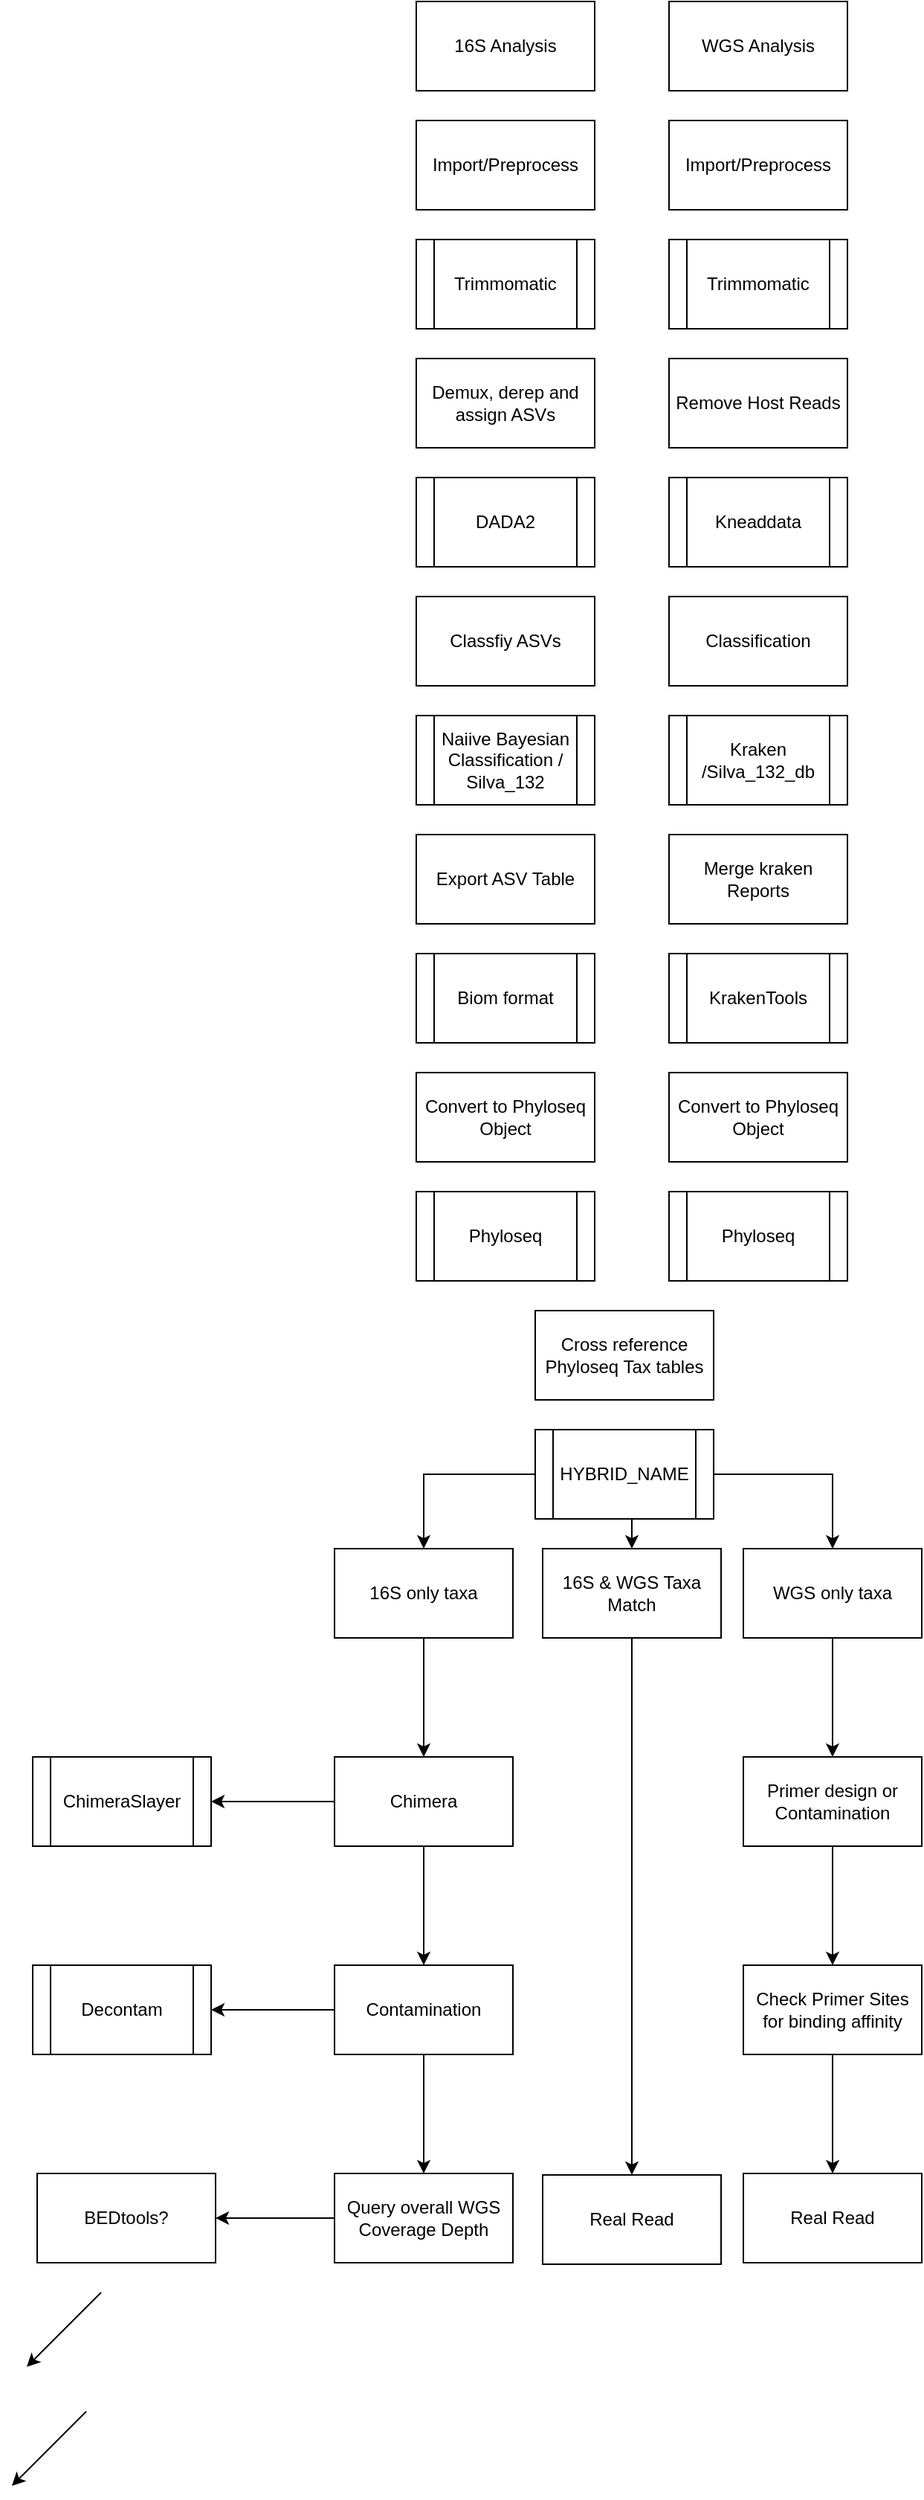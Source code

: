 <mxfile version="12.3.3" type="github" pages="1">
  <diagram id="aIfodTEEhpYNLTLujZq8" name="Page-1">
    <mxGraphModel dx="1662" dy="763" grid="1" gridSize="10" guides="1" tooltips="1" connect="1" arrows="1" fold="1" page="1" pageScale="1" pageWidth="850" pageHeight="1100" math="0" shadow="0">
      <root>
        <mxCell id="0"/>
        <mxCell id="1" parent="0"/>
        <mxCell id="z1Qga7K4hBXqa47U3bRo-19" value="Import/Preprocess" style="rounded=0;whiteSpace=wrap;html=1;" parent="1" vertex="1">
          <mxGeometry x="282" y="80" width="120" height="60" as="geometry"/>
        </mxCell>
        <mxCell id="z1Qga7K4hBXqa47U3bRo-21" value="Trimmomatic" style="shape=process;whiteSpace=wrap;html=1;backgroundOutline=1;" parent="1" vertex="1">
          <mxGeometry x="282" y="160" width="120" height="60" as="geometry"/>
        </mxCell>
        <mxCell id="z1Qga7K4hBXqa47U3bRo-22" value="Demux, derep and assign ASVs" style="rounded=0;whiteSpace=wrap;html=1;" parent="1" vertex="1">
          <mxGeometry x="282" y="240" width="120" height="60" as="geometry"/>
        </mxCell>
        <mxCell id="z1Qga7K4hBXqa47U3bRo-24" value="DADA2" style="shape=process;whiteSpace=wrap;html=1;backgroundOutline=1;" parent="1" vertex="1">
          <mxGeometry x="282" y="320" width="120" height="60" as="geometry"/>
        </mxCell>
        <mxCell id="z1Qga7K4hBXqa47U3bRo-25" value="Classfiy ASVs" style="rounded=0;whiteSpace=wrap;html=1;" parent="1" vertex="1">
          <mxGeometry x="282" y="400" width="120" height="60" as="geometry"/>
        </mxCell>
        <mxCell id="z1Qga7K4hBXqa47U3bRo-26" value="Naiive Bayesian Classification / Silva_132" style="shape=process;whiteSpace=wrap;html=1;backgroundOutline=1;" parent="1" vertex="1">
          <mxGeometry x="282" y="480" width="120" height="60" as="geometry"/>
        </mxCell>
        <mxCell id="z1Qga7K4hBXqa47U3bRo-27" value="Export ASV Table" style="rounded=0;whiteSpace=wrap;html=1;" parent="1" vertex="1">
          <mxGeometry x="282" y="560" width="120" height="60" as="geometry"/>
        </mxCell>
        <mxCell id="z1Qga7K4hBXqa47U3bRo-28" value="Biom format" style="shape=process;whiteSpace=wrap;html=1;backgroundOutline=1;" parent="1" vertex="1">
          <mxGeometry x="282" y="640" width="120" height="60" as="geometry"/>
        </mxCell>
        <mxCell id="vO8cuKI6ajwZZJrB0dNT-1" value="16S Analysis" style="rounded=0;whiteSpace=wrap;html=1;" parent="1" vertex="1">
          <mxGeometry x="282" width="120" height="60" as="geometry"/>
        </mxCell>
        <mxCell id="vO8cuKI6ajwZZJrB0dNT-2" value="Import/Preprocess" style="rounded=0;whiteSpace=wrap;html=1;" parent="1" vertex="1">
          <mxGeometry x="452" y="80" width="120" height="60" as="geometry"/>
        </mxCell>
        <mxCell id="vO8cuKI6ajwZZJrB0dNT-3" value="Trimmomatic" style="shape=process;whiteSpace=wrap;html=1;backgroundOutline=1;" parent="1" vertex="1">
          <mxGeometry x="452" y="160" width="120" height="60" as="geometry"/>
        </mxCell>
        <mxCell id="vO8cuKI6ajwZZJrB0dNT-4" value="Remove Host Reads" style="rounded=0;whiteSpace=wrap;html=1;" parent="1" vertex="1">
          <mxGeometry x="452" y="240" width="120" height="60" as="geometry"/>
        </mxCell>
        <mxCell id="vO8cuKI6ajwZZJrB0dNT-5" value="Kneaddata" style="shape=process;whiteSpace=wrap;html=1;backgroundOutline=1;" parent="1" vertex="1">
          <mxGeometry x="452" y="320" width="120" height="60" as="geometry"/>
        </mxCell>
        <mxCell id="vO8cuKI6ajwZZJrB0dNT-6" value="Classification" style="rounded=0;whiteSpace=wrap;html=1;" parent="1" vertex="1">
          <mxGeometry x="452" y="400" width="120" height="60" as="geometry"/>
        </mxCell>
        <mxCell id="vO8cuKI6ajwZZJrB0dNT-7" value="Kraken /Silva_132_db" style="shape=process;whiteSpace=wrap;html=1;backgroundOutline=1;" parent="1" vertex="1">
          <mxGeometry x="452" y="480" width="120" height="60" as="geometry"/>
        </mxCell>
        <mxCell id="vO8cuKI6ajwZZJrB0dNT-8" value="Merge kraken Reports" style="rounded=0;whiteSpace=wrap;html=1;" parent="1" vertex="1">
          <mxGeometry x="452" y="560" width="120" height="60" as="geometry"/>
        </mxCell>
        <mxCell id="vO8cuKI6ajwZZJrB0dNT-9" value="KrakenTools" style="shape=process;whiteSpace=wrap;html=1;backgroundOutline=1;" parent="1" vertex="1">
          <mxGeometry x="452" y="640" width="120" height="60" as="geometry"/>
        </mxCell>
        <mxCell id="vO8cuKI6ajwZZJrB0dNT-10" value="WGS Analysis" style="rounded=0;whiteSpace=wrap;html=1;" parent="1" vertex="1">
          <mxGeometry x="452" width="120" height="60" as="geometry"/>
        </mxCell>
        <mxCell id="vO8cuKI6ajwZZJrB0dNT-13" value="Convert to Phyloseq Object" style="rounded=0;whiteSpace=wrap;html=1;" parent="1" vertex="1">
          <mxGeometry x="282" y="720" width="120" height="60" as="geometry"/>
        </mxCell>
        <mxCell id="L1kEnAJ-R0f61a4gFqN5-2" value="Convert to Phyloseq Object" style="rounded=0;whiteSpace=wrap;html=1;" vertex="1" parent="1">
          <mxGeometry x="452" y="720" width="120" height="60" as="geometry"/>
        </mxCell>
        <mxCell id="L1kEnAJ-R0f61a4gFqN5-3" value="Phyloseq" style="shape=process;whiteSpace=wrap;html=1;backgroundOutline=1;" vertex="1" parent="1">
          <mxGeometry x="282" y="800" width="120" height="60" as="geometry"/>
        </mxCell>
        <mxCell id="L1kEnAJ-R0f61a4gFqN5-5" value="Phyloseq" style="shape=process;whiteSpace=wrap;html=1;backgroundOutline=1;" vertex="1" parent="1">
          <mxGeometry x="452" y="800" width="120" height="60" as="geometry"/>
        </mxCell>
        <mxCell id="L1kEnAJ-R0f61a4gFqN5-6" value="Cross reference Phyloseq Tax tables" style="rounded=0;whiteSpace=wrap;html=1;" vertex="1" parent="1">
          <mxGeometry x="362" y="880" width="120" height="60" as="geometry"/>
        </mxCell>
        <mxCell id="L1kEnAJ-R0f61a4gFqN5-18" style="edgeStyle=orthogonalEdgeStyle;rounded=0;orthogonalLoop=1;jettySize=auto;html=1;exitX=0.5;exitY=1;exitDx=0;exitDy=0;entryX=0.5;entryY=0;entryDx=0;entryDy=0;" edge="1" parent="1" source="L1kEnAJ-R0f61a4gFqN5-7" target="L1kEnAJ-R0f61a4gFqN5-9">
          <mxGeometry relative="1" as="geometry"/>
        </mxCell>
        <mxCell id="L1kEnAJ-R0f61a4gFqN5-19" style="edgeStyle=orthogonalEdgeStyle;rounded=0;orthogonalLoop=1;jettySize=auto;html=1;exitX=0;exitY=0.5;exitDx=0;exitDy=0;entryX=0.5;entryY=0;entryDx=0;entryDy=0;" edge="1" parent="1" source="L1kEnAJ-R0f61a4gFqN5-7" target="L1kEnAJ-R0f61a4gFqN5-8">
          <mxGeometry relative="1" as="geometry"/>
        </mxCell>
        <mxCell id="L1kEnAJ-R0f61a4gFqN5-20" style="edgeStyle=orthogonalEdgeStyle;rounded=0;orthogonalLoop=1;jettySize=auto;html=1;exitX=1;exitY=0.5;exitDx=0;exitDy=0;entryX=0.5;entryY=0;entryDx=0;entryDy=0;" edge="1" parent="1" source="L1kEnAJ-R0f61a4gFqN5-7" target="L1kEnAJ-R0f61a4gFqN5-10">
          <mxGeometry relative="1" as="geometry"/>
        </mxCell>
        <mxCell id="L1kEnAJ-R0f61a4gFqN5-7" value="HYBRID_NAME" style="shape=process;whiteSpace=wrap;html=1;backgroundOutline=1;" vertex="1" parent="1">
          <mxGeometry x="362" y="960" width="120" height="60" as="geometry"/>
        </mxCell>
        <mxCell id="L1kEnAJ-R0f61a4gFqN5-12" value="" style="edgeStyle=orthogonalEdgeStyle;rounded=0;orthogonalLoop=1;jettySize=auto;html=1;" edge="1" parent="1" source="L1kEnAJ-R0f61a4gFqN5-8" target="L1kEnAJ-R0f61a4gFqN5-11">
          <mxGeometry relative="1" as="geometry"/>
        </mxCell>
        <mxCell id="L1kEnAJ-R0f61a4gFqN5-8" value="16S only taxa" style="rounded=0;whiteSpace=wrap;html=1;" vertex="1" parent="1">
          <mxGeometry x="227" y="1040" width="120" height="60" as="geometry"/>
        </mxCell>
        <mxCell id="L1kEnAJ-R0f61a4gFqN5-26" value="" style="edgeStyle=orthogonalEdgeStyle;rounded=0;orthogonalLoop=1;jettySize=auto;html=1;" edge="1" parent="1" source="L1kEnAJ-R0f61a4gFqN5-11" target="L1kEnAJ-R0f61a4gFqN5-25">
          <mxGeometry relative="1" as="geometry"/>
        </mxCell>
        <mxCell id="L1kEnAJ-R0f61a4gFqN5-30" value="" style="edgeStyle=orthogonalEdgeStyle;rounded=0;orthogonalLoop=1;jettySize=auto;html=1;entryX=1;entryY=0.5;entryDx=0;entryDy=0;" edge="1" parent="1" source="L1kEnAJ-R0f61a4gFqN5-11" target="L1kEnAJ-R0f61a4gFqN5-31">
          <mxGeometry relative="1" as="geometry">
            <mxPoint x="147" y="1210" as="targetPoint"/>
          </mxGeometry>
        </mxCell>
        <mxCell id="L1kEnAJ-R0f61a4gFqN5-11" value="Chimera" style="rounded=0;whiteSpace=wrap;html=1;" vertex="1" parent="1">
          <mxGeometry x="227" y="1180" width="120" height="60" as="geometry"/>
        </mxCell>
        <mxCell id="L1kEnAJ-R0f61a4gFqN5-28" value="" style="edgeStyle=orthogonalEdgeStyle;rounded=0;orthogonalLoop=1;jettySize=auto;html=1;" edge="1" parent="1" source="L1kEnAJ-R0f61a4gFqN5-25" target="L1kEnAJ-R0f61a4gFqN5-27">
          <mxGeometry relative="1" as="geometry"/>
        </mxCell>
        <mxCell id="L1kEnAJ-R0f61a4gFqN5-35" style="edgeStyle=orthogonalEdgeStyle;rounded=0;orthogonalLoop=1;jettySize=auto;html=1;exitX=0;exitY=0.5;exitDx=0;exitDy=0;entryX=1;entryY=0.5;entryDx=0;entryDy=0;" edge="1" parent="1" source="L1kEnAJ-R0f61a4gFqN5-25" target="L1kEnAJ-R0f61a4gFqN5-34">
          <mxGeometry relative="1" as="geometry"/>
        </mxCell>
        <mxCell id="L1kEnAJ-R0f61a4gFqN5-25" value="Contamination" style="rounded=0;whiteSpace=wrap;html=1;" vertex="1" parent="1">
          <mxGeometry x="227" y="1320" width="120" height="60" as="geometry"/>
        </mxCell>
        <mxCell id="L1kEnAJ-R0f61a4gFqN5-37" value="" style="edgeStyle=orthogonalEdgeStyle;rounded=0;orthogonalLoop=1;jettySize=auto;html=1;" edge="1" parent="1" source="L1kEnAJ-R0f61a4gFqN5-27" target="L1kEnAJ-R0f61a4gFqN5-36">
          <mxGeometry relative="1" as="geometry"/>
        </mxCell>
        <mxCell id="L1kEnAJ-R0f61a4gFqN5-27" value="Query overall WGS Coverage Depth" style="rounded=0;whiteSpace=wrap;html=1;" vertex="1" parent="1">
          <mxGeometry x="227" y="1460" width="120" height="60" as="geometry"/>
        </mxCell>
        <mxCell id="L1kEnAJ-R0f61a4gFqN5-36" value="BEDtools?" style="rounded=0;whiteSpace=wrap;html=1;" vertex="1" parent="1">
          <mxGeometry x="27" y="1460" width="120" height="60" as="geometry"/>
        </mxCell>
        <mxCell id="L1kEnAJ-R0f61a4gFqN5-14" value="" style="edgeStyle=orthogonalEdgeStyle;rounded=0;orthogonalLoop=1;jettySize=auto;html=1;" edge="1" parent="1" source="L1kEnAJ-R0f61a4gFqN5-9" target="L1kEnAJ-R0f61a4gFqN5-13">
          <mxGeometry relative="1" as="geometry"/>
        </mxCell>
        <mxCell id="L1kEnAJ-R0f61a4gFqN5-9" value="16S &amp;amp; WGS Taxa Match" style="rounded=0;whiteSpace=wrap;html=1;" vertex="1" parent="1">
          <mxGeometry x="367" y="1040" width="120" height="60" as="geometry"/>
        </mxCell>
        <mxCell id="L1kEnAJ-R0f61a4gFqN5-13" value="Real Read" style="rounded=0;whiteSpace=wrap;html=1;" vertex="1" parent="1">
          <mxGeometry x="367" y="1461" width="120" height="60" as="geometry"/>
        </mxCell>
        <mxCell id="L1kEnAJ-R0f61a4gFqN5-16" value="" style="edgeStyle=orthogonalEdgeStyle;rounded=0;orthogonalLoop=1;jettySize=auto;html=1;" edge="1" parent="1" source="L1kEnAJ-R0f61a4gFqN5-10" target="L1kEnAJ-R0f61a4gFqN5-15">
          <mxGeometry relative="1" as="geometry"/>
        </mxCell>
        <mxCell id="L1kEnAJ-R0f61a4gFqN5-10" value="WGS only taxa" style="rounded=0;whiteSpace=wrap;html=1;" vertex="1" parent="1">
          <mxGeometry x="502" y="1040" width="120" height="60" as="geometry"/>
        </mxCell>
        <mxCell id="L1kEnAJ-R0f61a4gFqN5-22" value="" style="edgeStyle=orthogonalEdgeStyle;rounded=0;orthogonalLoop=1;jettySize=auto;html=1;" edge="1" parent="1" source="L1kEnAJ-R0f61a4gFqN5-15" target="L1kEnAJ-R0f61a4gFqN5-21">
          <mxGeometry relative="1" as="geometry"/>
        </mxCell>
        <mxCell id="L1kEnAJ-R0f61a4gFqN5-15" value="Primer design or Contamination" style="rounded=0;whiteSpace=wrap;html=1;" vertex="1" parent="1">
          <mxGeometry x="502" y="1180" width="120" height="60" as="geometry"/>
        </mxCell>
        <mxCell id="L1kEnAJ-R0f61a4gFqN5-24" value="" style="edgeStyle=orthogonalEdgeStyle;rounded=0;orthogonalLoop=1;jettySize=auto;html=1;" edge="1" parent="1" source="L1kEnAJ-R0f61a4gFqN5-21" target="L1kEnAJ-R0f61a4gFqN5-23">
          <mxGeometry relative="1" as="geometry"/>
        </mxCell>
        <mxCell id="L1kEnAJ-R0f61a4gFqN5-21" value="Check Primer Sites for binding affinity" style="rounded=0;whiteSpace=wrap;html=1;" vertex="1" parent="1">
          <mxGeometry x="502" y="1320" width="120" height="60" as="geometry"/>
        </mxCell>
        <mxCell id="L1kEnAJ-R0f61a4gFqN5-23" value="Real Read" style="rounded=0;whiteSpace=wrap;html=1;" vertex="1" parent="1">
          <mxGeometry x="502" y="1460" width="120" height="60" as="geometry"/>
        </mxCell>
        <mxCell id="L1kEnAJ-R0f61a4gFqN5-31" value="ChimeraSlayer" style="shape=process;whiteSpace=wrap;html=1;backgroundOutline=1;" vertex="1" parent="1">
          <mxGeometry x="24" y="1180" width="120" height="60" as="geometry"/>
        </mxCell>
        <mxCell id="L1kEnAJ-R0f61a4gFqN5-34" value="Decontam" style="shape=process;whiteSpace=wrap;html=1;backgroundOutline=1;" vertex="1" parent="1">
          <mxGeometry x="24" y="1320" width="120" height="60" as="geometry"/>
        </mxCell>
        <mxCell id="L1kEnAJ-R0f61a4gFqN5-41" value="" style="endArrow=classic;html=1;" edge="1" parent="1">
          <mxGeometry width="50" height="50" relative="1" as="geometry">
            <mxPoint x="70" y="1540" as="sourcePoint"/>
            <mxPoint x="20" y="1590" as="targetPoint"/>
          </mxGeometry>
        </mxCell>
        <mxCell id="L1kEnAJ-R0f61a4gFqN5-42" value="" style="endArrow=classic;html=1;" edge="1" parent="1">
          <mxGeometry width="50" height="50" relative="1" as="geometry">
            <mxPoint x="60" y="1620" as="sourcePoint"/>
            <mxPoint x="10" y="1670" as="targetPoint"/>
          </mxGeometry>
        </mxCell>
      </root>
    </mxGraphModel>
  </diagram>
</mxfile>
